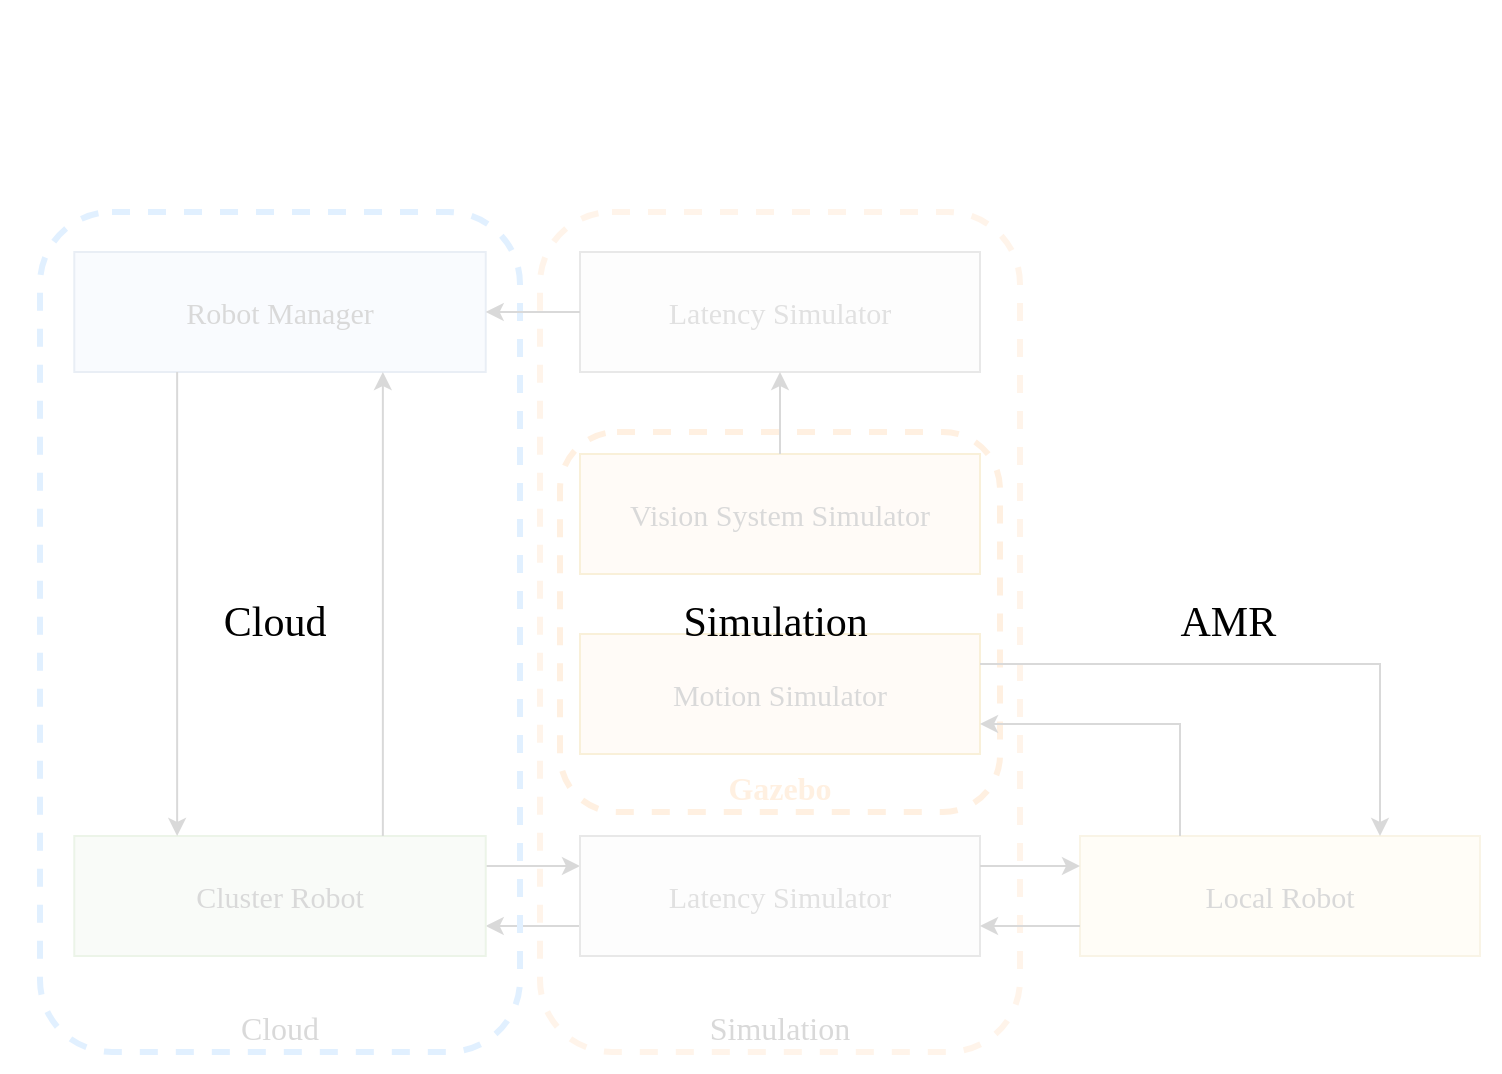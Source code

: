 <mxfile version="27.0.1">
  <diagram name="Page-1" id="3syslLnBU_cmm-Kyslds">
    <mxGraphModel dx="921" dy="1733" grid="1" gridSize="10" guides="1" tooltips="1" connect="1" arrows="1" fold="1" page="1" pageScale="1" pageWidth="850" pageHeight="1100" math="0" shadow="0">
      <root>
        <mxCell id="0" />
        <mxCell id="1" parent="0" />
        <mxCell id="lMFMu9fngKFVQPt9oHf--5" value="&lt;font face=&quot;Times New Roman&quot;&gt;&lt;span style=&quot;font-size: 15px;&quot;&gt;Local Robot&lt;/span&gt;&lt;/font&gt;" style="rounded=0;whiteSpace=wrap;html=1;fillColor=#fff2cc;strokeColor=#d6b656;" parent="1" vertex="1">
          <mxGeometry x="600" y="362" width="200" height="60" as="geometry" />
        </mxCell>
        <mxCell id="lMFMu9fngKFVQPt9oHf--17" value="" style="endArrow=classic;html=1;rounded=0;exitX=1;exitY=0.25;exitDx=0;exitDy=0;entryX=0;entryY=0.25;entryDx=0;entryDy=0;" parent="1" source="lMFMu9fngKFVQPt9oHf--3" target="lMFMu9fngKFVQPt9oHf--4" edge="1">
          <mxGeometry width="50" height="50" relative="1" as="geometry">
            <mxPoint x="310" y="540" as="sourcePoint" />
            <mxPoint x="360" y="490" as="targetPoint" />
          </mxGeometry>
        </mxCell>
        <mxCell id="lMFMu9fngKFVQPt9oHf--18" value="" style="endArrow=classic;html=1;rounded=0;exitX=0;exitY=0.75;exitDx=0;exitDy=0;entryX=1;entryY=0.75;entryDx=0;entryDy=0;" parent="1" source="lMFMu9fngKFVQPt9oHf--4" target="lMFMu9fngKFVQPt9oHf--3" edge="1">
          <mxGeometry width="50" height="50" relative="1" as="geometry">
            <mxPoint x="320" y="387" as="sourcePoint" />
            <mxPoint x="360" y="387" as="targetPoint" />
          </mxGeometry>
        </mxCell>
        <mxCell id="lMFMu9fngKFVQPt9oHf--19" value="" style="group" parent="1" vertex="1" connectable="0">
          <mxGeometry x="330" y="50" width="280" height="420" as="geometry" />
        </mxCell>
        <mxCell id="lMFMu9fngKFVQPt9oHf--11" value="&lt;div&gt;&lt;font face=&quot;Times New Roman&quot;&gt;&lt;br&gt;&lt;/font&gt;&lt;/div&gt;&lt;font face=&quot;Times New Roman&quot;&gt;&lt;div&gt;&lt;font face=&quot;Times New Roman&quot;&gt;&lt;br&gt;&lt;/font&gt;&lt;/div&gt;&lt;div&gt;&lt;font face=&quot;Times New Roman&quot;&gt;&lt;br&gt;&lt;/font&gt;&lt;/div&gt;&lt;div&gt;&lt;font face=&quot;Times New Roman&quot;&gt;&lt;br&gt;&lt;/font&gt;&lt;/div&gt;&lt;div&gt;&lt;font face=&quot;Times New Roman&quot;&gt;&lt;br&gt;&lt;/font&gt;&lt;/div&gt;&lt;div&gt;&lt;font face=&quot;Times New Roman&quot;&gt;&lt;br&gt;&lt;/font&gt;&lt;/div&gt;&lt;div&gt;&lt;font face=&quot;Times New Roman&quot;&gt;&lt;br&gt;&lt;/font&gt;&lt;/div&gt;&lt;div&gt;&lt;font face=&quot;Times New Roman&quot;&gt;&lt;br&gt;&lt;/font&gt;&lt;/div&gt;&lt;div&gt;&lt;font face=&quot;Times New Roman&quot;&gt;&lt;br&gt;&lt;/font&gt;&lt;/div&gt;&lt;div&gt;&lt;font face=&quot;Times New Roman&quot;&gt;&lt;br&gt;&lt;/font&gt;&lt;/div&gt;&lt;div&gt;&lt;font face=&quot;Times New Roman&quot;&gt;&lt;br&gt;&lt;/font&gt;&lt;/div&gt;&lt;div&gt;&lt;font face=&quot;Times New Roman&quot;&gt;&lt;br&gt;&lt;/font&gt;&lt;/div&gt;&lt;div&gt;&lt;font face=&quot;Times New Roman&quot;&gt;&lt;br&gt;&lt;/font&gt;&lt;/div&gt;&lt;div&gt;&lt;font face=&quot;Times New Roman&quot;&gt;&lt;br&gt;&lt;/font&gt;&lt;/div&gt;&lt;div&gt;&lt;font face=&quot;Times New Roman&quot;&gt;&lt;br&gt;&lt;/font&gt;&lt;/div&gt;&lt;div&gt;&lt;font face=&quot;Times New Roman&quot;&gt;&lt;br&gt;&lt;/font&gt;&lt;/div&gt;&lt;div&gt;&lt;font face=&quot;Times New Roman&quot;&gt;&lt;br&gt;&lt;/font&gt;&lt;/div&gt;&lt;div&gt;&lt;font face=&quot;Times New Roman&quot;&gt;&lt;br&gt;&lt;/font&gt;&lt;/div&gt;&lt;div&gt;&lt;font face=&quot;Times New Roman&quot;&gt;&lt;br&gt;&lt;/font&gt;&lt;/div&gt;&lt;div&gt;&lt;font face=&quot;Times New Roman&quot;&gt;&lt;br&gt;&lt;/font&gt;&lt;/div&gt;Simulation&lt;/font&gt;" style="rounded=1;whiteSpace=wrap;html=1;dashed=1;strokeColor=#FFB570;strokeWidth=3;gradientColor=none;fillStyle=auto;fillColor=none;align=center;verticalAlign=bottom;fontSize=16;" parent="lMFMu9fngKFVQPt9oHf--19" vertex="1">
          <mxGeometry width="240" height="420" as="geometry" />
        </mxCell>
        <mxCell id="lMFMu9fngKFVQPt9oHf--12" value="&lt;div&gt;&lt;font style=&quot;color: rgb(255, 153, 51);&quot; face=&quot;Times New Roman&quot;&gt;&lt;b&gt;&lt;br&gt;&lt;/b&gt;&lt;/font&gt;&lt;/div&gt;&lt;font style=&quot;color: rgb(255, 153, 51);&quot; face=&quot;Times New Roman&quot;&gt;&lt;b&gt;&lt;div&gt;&lt;font face=&quot;Times New Roman&quot;&gt;&lt;br&gt;&lt;/font&gt;&lt;/div&gt;&lt;div&gt;&lt;font face=&quot;Times New Roman&quot;&gt;&lt;br&gt;&lt;/font&gt;&lt;/div&gt;&lt;div&gt;&lt;font face=&quot;Times New Roman&quot;&gt;&lt;br&gt;&lt;/font&gt;&lt;/div&gt;&lt;div&gt;&lt;font face=&quot;Times New Roman&quot;&gt;&lt;br&gt;&lt;/font&gt;&lt;/div&gt;&lt;div&gt;&lt;font face=&quot;Times New Roman&quot;&gt;&lt;br&gt;&lt;/font&gt;&lt;/div&gt;&lt;div&gt;&lt;font face=&quot;Times New Roman&quot;&gt;&lt;br&gt;&lt;/font&gt;&lt;/div&gt;&lt;div&gt;&lt;font face=&quot;Times New Roman&quot;&gt;&lt;br&gt;&lt;/font&gt;&lt;/div&gt;&lt;div&gt;&lt;font face=&quot;Times New Roman&quot;&gt;&lt;br&gt;&lt;/font&gt;&lt;/div&gt;&lt;div&gt;&lt;font face=&quot;Times New Roman&quot;&gt;&lt;br&gt;&lt;/font&gt;&lt;/div&gt;&lt;div&gt;&lt;font face=&quot;Times New Roman&quot;&gt;&lt;br&gt;&lt;/font&gt;&lt;/div&gt;&lt;div&gt;&lt;font face=&quot;Times New Roman&quot;&gt;&lt;br&gt;&lt;/font&gt;&lt;/div&gt;&lt;div&gt;&lt;font face=&quot;Times New Roman&quot;&gt;&lt;br&gt;&lt;/font&gt;&lt;/div&gt;&lt;div&gt;&lt;font face=&quot;Times New Roman&quot;&gt;&lt;br&gt;&lt;/font&gt;&lt;/div&gt;&lt;div&gt;&lt;font face=&quot;Times New Roman&quot;&gt;&lt;br&gt;&lt;/font&gt;&lt;/div&gt;&lt;div&gt;&lt;font face=&quot;Times New Roman&quot;&gt;&lt;br&gt;&lt;/font&gt;&lt;/div&gt;&lt;div&gt;&lt;font face=&quot;Times New Roman&quot;&gt;&lt;br&gt;&lt;/font&gt;&lt;/div&gt;&lt;div&gt;&lt;font face=&quot;Times New Roman&quot;&gt;&lt;br&gt;&lt;/font&gt;&lt;/div&gt;&lt;div&gt;&lt;font face=&quot;Times New Roman&quot;&gt;&lt;br&gt;&lt;/font&gt;&lt;/div&gt;&lt;div&gt;&lt;font face=&quot;Times New Roman&quot;&gt;&lt;br&gt;&lt;/font&gt;&lt;/div&gt;Gazebo&lt;/b&gt;&lt;/font&gt;" style="rounded=1;whiteSpace=wrap;html=1;dashed=1;strokeColor=#FF9933;strokeWidth=3;gradientColor=none;fillStyle=auto;fillColor=none;align=center;verticalAlign=bottom;fontSize=16;" parent="lMFMu9fngKFVQPt9oHf--19" vertex="1">
          <mxGeometry x="10" y="110" width="220" height="190" as="geometry" />
        </mxCell>
        <mxCell id="lMFMu9fngKFVQPt9oHf--4" value="&lt;font face=&quot;Times New Roman&quot;&gt;&lt;span style=&quot;font-size: 15px;&quot;&gt;Latency Simulator&lt;/span&gt;&lt;/font&gt;" style="rounded=0;whiteSpace=wrap;html=1;fillColor=#f5f5f5;fontColor=#333333;strokeColor=#666666;" parent="lMFMu9fngKFVQPt9oHf--19" vertex="1">
          <mxGeometry x="20" y="312" width="200" height="60" as="geometry" />
        </mxCell>
        <mxCell id="lMFMu9fngKFVQPt9oHf--6" value="&lt;font face=&quot;Times New Roman&quot;&gt;&lt;span style=&quot;font-size: 15px;&quot;&gt;Motion Simulator&lt;/span&gt;&lt;/font&gt;" style="rounded=0;whiteSpace=wrap;html=1;fillColor=#ffe6cc;strokeColor=#d79b00;" parent="lMFMu9fngKFVQPt9oHf--19" vertex="1">
          <mxGeometry x="20" y="211" width="200" height="60" as="geometry" />
        </mxCell>
        <mxCell id="lMFMu9fngKFVQPt9oHf--7" value="&lt;font face=&quot;Times New Roman&quot;&gt;&lt;span style=&quot;font-size: 15px;&quot;&gt;Vision System Simulator&lt;/span&gt;&lt;/font&gt;" style="rounded=0;whiteSpace=wrap;html=1;fillColor=#ffe6cc;strokeColor=#d79b00;" parent="lMFMu9fngKFVQPt9oHf--19" vertex="1">
          <mxGeometry x="20" y="121" width="200" height="60" as="geometry" />
        </mxCell>
        <mxCell id="lMFMu9fngKFVQPt9oHf--8" value="&lt;font face=&quot;Times New Roman&quot;&gt;&lt;span style=&quot;font-size: 15px;&quot;&gt;Latency Simulator&lt;/span&gt;&lt;/font&gt;" style="rounded=0;whiteSpace=wrap;html=1;fillColor=#f5f5f5;fontColor=#333333;strokeColor=#666666;" parent="lMFMu9fngKFVQPt9oHf--19" vertex="1">
          <mxGeometry x="20" y="20" width="200" height="60" as="geometry" />
        </mxCell>
        <mxCell id="lMFMu9fngKFVQPt9oHf--25" value="" style="endArrow=classic;html=1;rounded=0;exitX=0.5;exitY=0;exitDx=0;exitDy=0;entryX=0.5;entryY=1;entryDx=0;entryDy=0;" parent="lMFMu9fngKFVQPt9oHf--19" source="lMFMu9fngKFVQPt9oHf--7" target="lMFMu9fngKFVQPt9oHf--8" edge="1">
          <mxGeometry width="50" height="50" relative="1" as="geometry">
            <mxPoint x="340" y="100" as="sourcePoint" />
            <mxPoint x="390" y="50" as="targetPoint" />
          </mxGeometry>
        </mxCell>
        <mxCell id="lMFMu9fngKFVQPt9oHf--20" value="" style="group" parent="1" vertex="1" connectable="0">
          <mxGeometry x="80" y="50" width="240" height="420" as="geometry" />
        </mxCell>
        <mxCell id="lMFMu9fngKFVQPt9oHf--9" value="&lt;div&gt;&lt;font face=&quot;Times New Roman&quot;&gt;&lt;br&gt;&lt;/font&gt;&lt;/div&gt;&lt;font face=&quot;Times New Roman&quot;&gt;&lt;div&gt;&lt;font face=&quot;Times New Roman&quot;&gt;&lt;br&gt;&lt;/font&gt;&lt;/div&gt;&lt;div&gt;&lt;font face=&quot;Times New Roman&quot;&gt;&lt;br&gt;&lt;/font&gt;&lt;/div&gt;&lt;div&gt;&lt;font face=&quot;Times New Roman&quot;&gt;&lt;br&gt;&lt;/font&gt;&lt;/div&gt;&lt;div&gt;&lt;font face=&quot;Times New Roman&quot;&gt;&lt;br&gt;&lt;/font&gt;&lt;/div&gt;&lt;div&gt;&lt;font face=&quot;Times New Roman&quot;&gt;&lt;br&gt;&lt;/font&gt;&lt;/div&gt;&lt;div&gt;&lt;font face=&quot;Times New Roman&quot;&gt;&lt;br&gt;&lt;/font&gt;&lt;/div&gt;&lt;div&gt;&lt;font face=&quot;Times New Roman&quot;&gt;&lt;br&gt;&lt;/font&gt;&lt;/div&gt;&lt;div&gt;&lt;font face=&quot;Times New Roman&quot;&gt;&lt;br&gt;&lt;/font&gt;&lt;/div&gt;&lt;div&gt;&lt;font face=&quot;Times New Roman&quot;&gt;&lt;br&gt;&lt;/font&gt;&lt;/div&gt;&lt;div&gt;&lt;font face=&quot;Times New Roman&quot;&gt;&lt;br&gt;&lt;/font&gt;&lt;/div&gt;&lt;div&gt;&lt;font face=&quot;Times New Roman&quot;&gt;&lt;br&gt;&lt;/font&gt;&lt;/div&gt;&lt;div&gt;&lt;font face=&quot;Times New Roman&quot;&gt;&lt;br&gt;&lt;/font&gt;&lt;/div&gt;&lt;div&gt;&lt;font face=&quot;Times New Roman&quot;&gt;&lt;br&gt;&lt;/font&gt;&lt;/div&gt;&lt;div&gt;&lt;font face=&quot;Times New Roman&quot;&gt;&lt;br&gt;&lt;/font&gt;&lt;/div&gt;&lt;div&gt;&lt;font face=&quot;Times New Roman&quot;&gt;&lt;br&gt;&lt;/font&gt;&lt;/div&gt;&lt;div&gt;&lt;font face=&quot;Times New Roman&quot;&gt;&lt;br&gt;&lt;/font&gt;&lt;/div&gt;&lt;div&gt;&lt;font face=&quot;Times New Roman&quot;&gt;&lt;br&gt;&lt;/font&gt;&lt;/div&gt;&lt;div&gt;&lt;font face=&quot;Times New Roman&quot;&gt;&lt;br&gt;&lt;/font&gt;&lt;/div&gt;&lt;div&gt;&lt;font face=&quot;Times New Roman&quot;&gt;&lt;br&gt;&lt;/font&gt;&lt;/div&gt;Cloud&lt;/font&gt;" style="rounded=1;whiteSpace=wrap;html=1;dashed=1;strokeColor=#3399FF;strokeWidth=3;gradientColor=none;fillStyle=auto;fillColor=none;align=center;verticalAlign=bottom;fontSize=16;" parent="lMFMu9fngKFVQPt9oHf--20" vertex="1">
          <mxGeometry width="240" height="420" as="geometry" />
        </mxCell>
        <mxCell id="lMFMu9fngKFVQPt9oHf--2" value="&lt;font style=&quot;font-size: 15px;&quot; face=&quot;Times New Roman&quot;&gt;Robot Manager&lt;/font&gt;" style="rounded=0;whiteSpace=wrap;html=1;fillColor=#dae8fc;strokeColor=#6c8ebf;" parent="lMFMu9fngKFVQPt9oHf--20" vertex="1">
          <mxGeometry x="17.143" y="20" width="205.714" height="60" as="geometry" />
        </mxCell>
        <mxCell id="lMFMu9fngKFVQPt9oHf--3" value="&lt;font style=&quot;font-size: 15px;&quot; face=&quot;Times New Roman&quot;&gt;Cluster Robot&lt;/font&gt;" style="rounded=0;whiteSpace=wrap;html=1;fillColor=#d5e8d4;strokeColor=#82b366;" parent="lMFMu9fngKFVQPt9oHf--20" vertex="1">
          <mxGeometry x="17.143" y="312" width="205.714" height="60" as="geometry" />
        </mxCell>
        <mxCell id="lMFMu9fngKFVQPt9oHf--15" value="" style="endArrow=classic;html=1;rounded=0;exitX=0.75;exitY=0;exitDx=0;exitDy=0;entryX=0.75;entryY=1;entryDx=0;entryDy=0;" parent="lMFMu9fngKFVQPt9oHf--20" source="lMFMu9fngKFVQPt9oHf--3" target="lMFMu9fngKFVQPt9oHf--2" edge="1">
          <mxGeometry width="50" height="50" relative="1" as="geometry">
            <mxPoint x="144" y="312" as="sourcePoint" />
            <mxPoint x="144" y="80" as="targetPoint" />
          </mxGeometry>
        </mxCell>
        <mxCell id="lMFMu9fngKFVQPt9oHf--16" value="" style="endArrow=classic;html=1;rounded=0;exitX=0.25;exitY=1;exitDx=0;exitDy=0;entryX=0.25;entryY=0;entryDx=0;entryDy=0;" parent="lMFMu9fngKFVQPt9oHf--20" source="lMFMu9fngKFVQPt9oHf--2" target="lMFMu9fngKFVQPt9oHf--3" edge="1">
          <mxGeometry width="50" height="50" relative="1" as="geometry">
            <mxPoint x="-188.571" y="210" as="sourcePoint" />
            <mxPoint x="-102.857" y="160" as="targetPoint" />
          </mxGeometry>
        </mxCell>
        <mxCell id="lMFMu9fngKFVQPt9oHf--21" value="" style="endArrow=classic;html=1;rounded=0;exitX=1;exitY=0.25;exitDx=0;exitDy=0;entryX=0;entryY=0.25;entryDx=0;entryDy=0;" parent="1" source="lMFMu9fngKFVQPt9oHf--4" target="lMFMu9fngKFVQPt9oHf--5" edge="1">
          <mxGeometry width="50" height="50" relative="1" as="geometry">
            <mxPoint x="660" y="270" as="sourcePoint" />
            <mxPoint x="710" y="220" as="targetPoint" />
          </mxGeometry>
        </mxCell>
        <mxCell id="lMFMu9fngKFVQPt9oHf--24" value="" style="endArrow=classic;html=1;rounded=0;exitX=0;exitY=0.75;exitDx=0;exitDy=0;entryX=1;entryY=0.75;entryDx=0;entryDy=0;" parent="1" source="lMFMu9fngKFVQPt9oHf--5" target="lMFMu9fngKFVQPt9oHf--4" edge="1">
          <mxGeometry width="50" height="50" relative="1" as="geometry">
            <mxPoint x="610" y="260" as="sourcePoint" />
            <mxPoint x="660" y="210" as="targetPoint" />
          </mxGeometry>
        </mxCell>
        <mxCell id="lMFMu9fngKFVQPt9oHf--26" value="" style="endArrow=classic;html=1;rounded=0;exitX=0;exitY=0.5;exitDx=0;exitDy=0;entryX=1;entryY=0.5;entryDx=0;entryDy=0;" parent="1" source="lMFMu9fngKFVQPt9oHf--8" target="lMFMu9fngKFVQPt9oHf--2" edge="1">
          <mxGeometry width="50" height="50" relative="1" as="geometry">
            <mxPoint x="70" y="190" as="sourcePoint" />
            <mxPoint x="120" y="140" as="targetPoint" />
          </mxGeometry>
        </mxCell>
        <mxCell id="lMFMu9fngKFVQPt9oHf--27" value="" style="endArrow=classic;html=1;rounded=0;exitX=0.25;exitY=0;exitDx=0;exitDy=0;entryX=1;entryY=0.75;entryDx=0;entryDy=0;" parent="1" source="lMFMu9fngKFVQPt9oHf--5" target="lMFMu9fngKFVQPt9oHf--6" edge="1">
          <mxGeometry width="50" height="50" relative="1" as="geometry">
            <mxPoint x="570" y="350" as="sourcePoint" />
            <mxPoint x="620" y="300" as="targetPoint" />
            <Array as="points">
              <mxPoint x="650" y="306" />
            </Array>
          </mxGeometry>
        </mxCell>
        <mxCell id="lMFMu9fngKFVQPt9oHf--28" value="" style="endArrow=classic;html=1;rounded=0;exitX=1;exitY=0.25;exitDx=0;exitDy=0;entryX=0.75;entryY=0;entryDx=0;entryDy=0;" parent="1" source="lMFMu9fngKFVQPt9oHf--6" target="lMFMu9fngKFVQPt9oHf--5" edge="1">
          <mxGeometry width="50" height="50" relative="1" as="geometry">
            <mxPoint x="620" y="240" as="sourcePoint" />
            <mxPoint x="670" y="190" as="targetPoint" />
            <Array as="points">
              <mxPoint x="750" y="276" />
            </Array>
          </mxGeometry>
        </mxCell>
        <mxCell id="Za47AhiRyUzx2xQJ9NdW-1" value="&lt;font style=&quot;font-size: 21px;&quot; face=&quot;Times New Roman&quot;&gt;Cloud&amp;nbsp; &amp;nbsp; &amp;nbsp; &amp;nbsp; &amp;nbsp; &amp;nbsp; &amp;nbsp; &amp;nbsp; &amp;nbsp; &amp;nbsp; &amp;nbsp; &amp;nbsp; &amp;nbsp; &amp;nbsp; &amp;nbsp; &amp;nbsp; &amp;nbsp; Simulation&amp;nbsp; &amp;nbsp; &amp;nbsp; &amp;nbsp; &amp;nbsp; &amp;nbsp; &amp;nbsp; &amp;nbsp; &amp;nbsp; &amp;nbsp; &amp;nbsp; &amp;nbsp; &amp;nbsp; &amp;nbsp; &amp;nbsp; AMR&lt;/font&gt;" style="rounded=0;whiteSpace=wrap;html=1;fillStyle=auto;glass=0;opacity=85;strokeColor=none;" vertex="1" parent="1">
          <mxGeometry x="60" y="30" width="750" height="450" as="geometry" />
        </mxCell>
      </root>
    </mxGraphModel>
  </diagram>
</mxfile>
